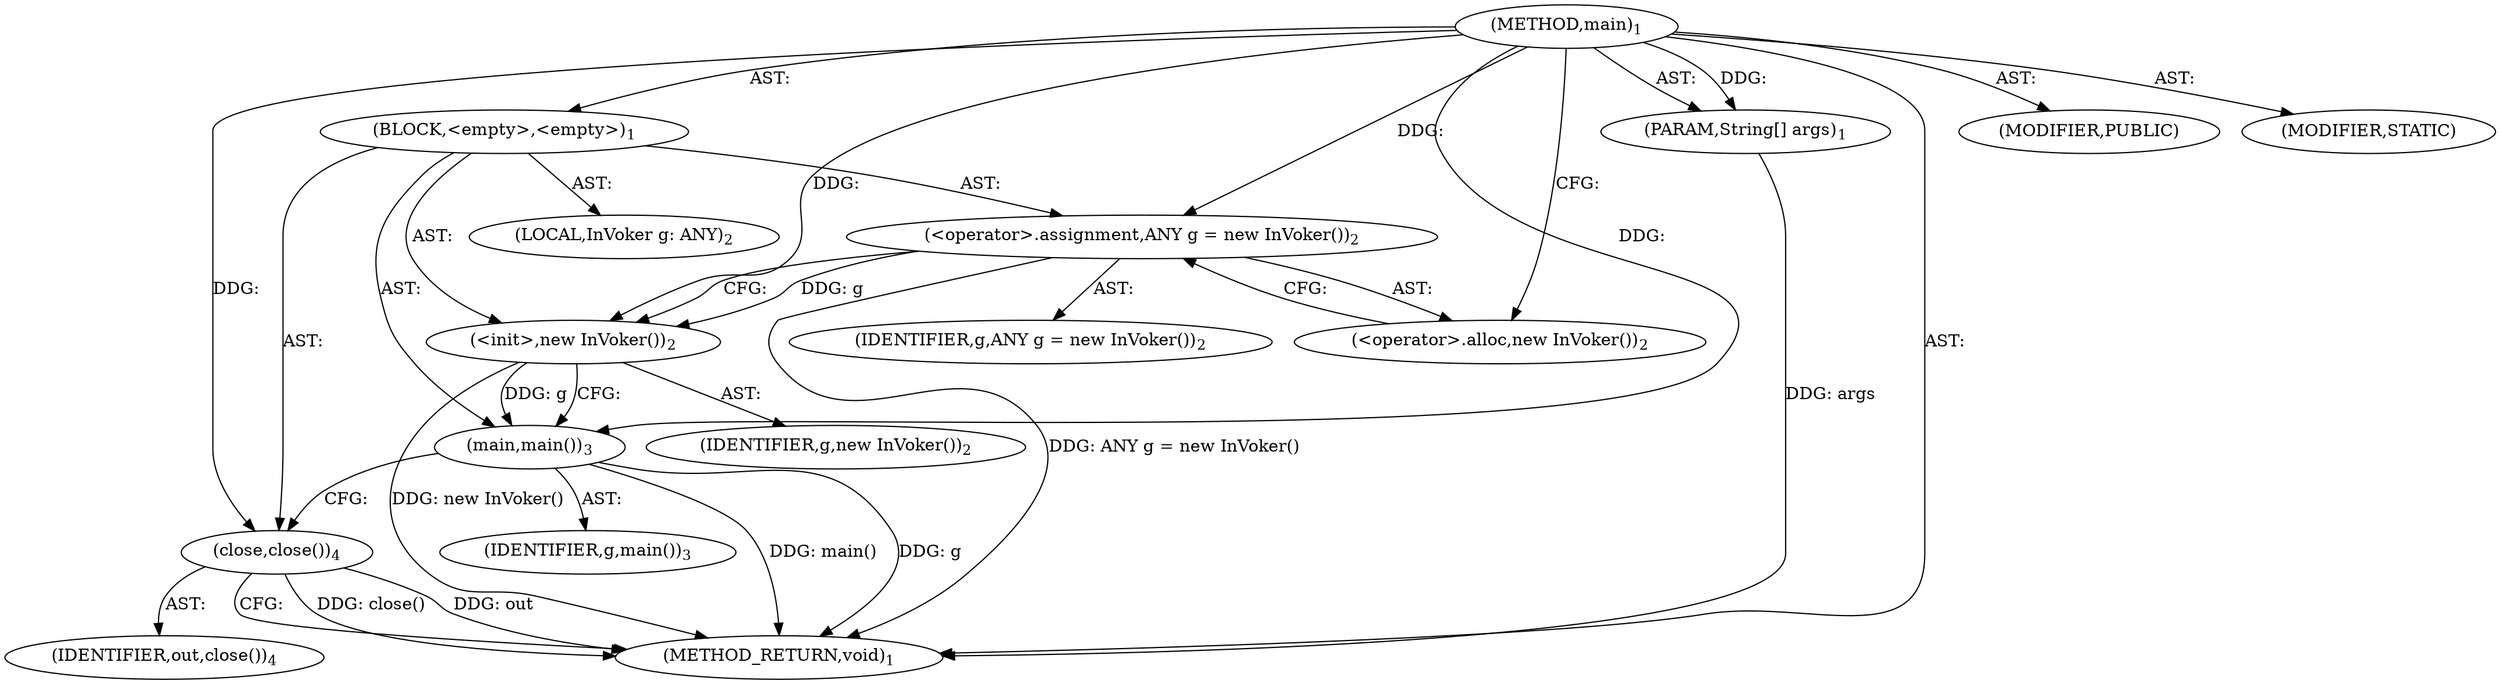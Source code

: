 digraph "main" {  
"19" [label = <(METHOD,main)<SUB>1</SUB>> ]
"20" [label = <(PARAM,String[] args)<SUB>1</SUB>> ]
"21" [label = <(BLOCK,&lt;empty&gt;,&lt;empty&gt;)<SUB>1</SUB>> ]
"4" [label = <(LOCAL,InVoker g: ANY)<SUB>2</SUB>> ]
"22" [label = <(&lt;operator&gt;.assignment,ANY g = new InVoker())<SUB>2</SUB>> ]
"23" [label = <(IDENTIFIER,g,ANY g = new InVoker())<SUB>2</SUB>> ]
"24" [label = <(&lt;operator&gt;.alloc,new InVoker())<SUB>2</SUB>> ]
"25" [label = <(&lt;init&gt;,new InVoker())<SUB>2</SUB>> ]
"3" [label = <(IDENTIFIER,g,new InVoker())<SUB>2</SUB>> ]
"26" [label = <(main,main())<SUB>3</SUB>> ]
"27" [label = <(IDENTIFIER,g,main())<SUB>3</SUB>> ]
"28" [label = <(close,close())<SUB>4</SUB>> ]
"29" [label = <(IDENTIFIER,out,close())<SUB>4</SUB>> ]
"30" [label = <(MODIFIER,PUBLIC)> ]
"31" [label = <(MODIFIER,STATIC)> ]
"32" [label = <(METHOD_RETURN,void)<SUB>1</SUB>> ]
  "19" -> "20"  [ label = "AST: "] 
  "19" -> "21"  [ label = "AST: "] 
  "19" -> "30"  [ label = "AST: "] 
  "19" -> "31"  [ label = "AST: "] 
  "19" -> "32"  [ label = "AST: "] 
  "21" -> "4"  [ label = "AST: "] 
  "21" -> "22"  [ label = "AST: "] 
  "21" -> "25"  [ label = "AST: "] 
  "21" -> "26"  [ label = "AST: "] 
  "21" -> "28"  [ label = "AST: "] 
  "22" -> "23"  [ label = "AST: "] 
  "22" -> "24"  [ label = "AST: "] 
  "25" -> "3"  [ label = "AST: "] 
  "26" -> "27"  [ label = "AST: "] 
  "28" -> "29"  [ label = "AST: "] 
  "22" -> "25"  [ label = "CFG: "] 
  "25" -> "26"  [ label = "CFG: "] 
  "26" -> "28"  [ label = "CFG: "] 
  "28" -> "32"  [ label = "CFG: "] 
  "24" -> "22"  [ label = "CFG: "] 
  "19" -> "24"  [ label = "CFG: "] 
  "20" -> "32"  [ label = "DDG: args"] 
  "22" -> "32"  [ label = "DDG: ANY g = new InVoker()"] 
  "25" -> "32"  [ label = "DDG: new InVoker()"] 
  "26" -> "32"  [ label = "DDG: g"] 
  "26" -> "32"  [ label = "DDG: main()"] 
  "28" -> "32"  [ label = "DDG: close()"] 
  "28" -> "32"  [ label = "DDG: out"] 
  "19" -> "20"  [ label = "DDG: "] 
  "19" -> "22"  [ label = "DDG: "] 
  "22" -> "25"  [ label = "DDG: g"] 
  "19" -> "25"  [ label = "DDG: "] 
  "25" -> "26"  [ label = "DDG: g"] 
  "19" -> "26"  [ label = "DDG: "] 
  "19" -> "28"  [ label = "DDG: "] 
}
